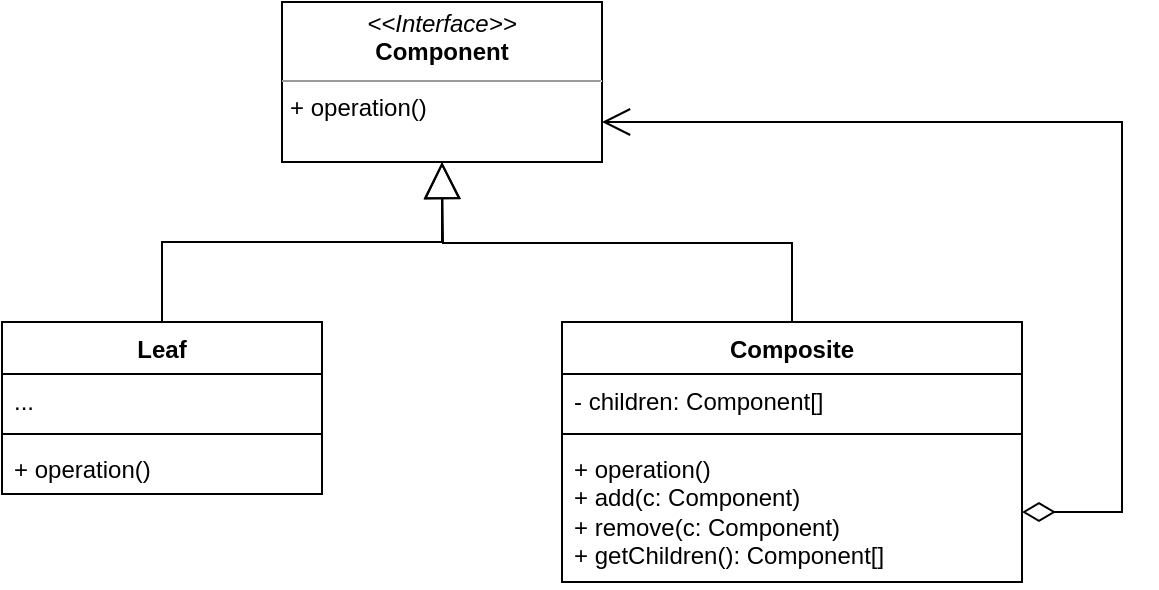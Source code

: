 <mxfile version="21.1.2" type="device">
  <diagram id="C5RBs43oDa-KdzZeNtuy" name="Page-1">
    <mxGraphModel dx="1195" dy="703" grid="1" gridSize="10" guides="1" tooltips="1" connect="1" arrows="1" fold="1" page="1" pageScale="1" pageWidth="827" pageHeight="1169" math="0" shadow="0">
      <root>
        <mxCell id="WIyWlLk6GJQsqaUBKTNV-0" />
        <mxCell id="WIyWlLk6GJQsqaUBKTNV-1" parent="WIyWlLk6GJQsqaUBKTNV-0" />
        <mxCell id="ZhSPIRYdE9ocBG2v9w1E-0" value="&lt;p style=&quot;margin:0px;margin-top:4px;text-align:center;&quot;&gt;&lt;i&gt;&amp;lt;&amp;lt;Interface&amp;gt;&amp;gt;&lt;/i&gt;&lt;br&gt;&lt;b&gt;Component&lt;/b&gt;&lt;/p&gt;&lt;hr size=&quot;1&quot;&gt;&lt;p style=&quot;margin:0px;margin-left:4px;&quot;&gt;&lt;/p&gt;&lt;p style=&quot;margin:0px;margin-left:4px;&quot;&gt;+ operation()&lt;br&gt;&lt;br&gt;&lt;/p&gt;" style="verticalAlign=top;align=left;overflow=fill;fontSize=12;fontFamily=Helvetica;html=1;whiteSpace=wrap;" vertex="1" parent="WIyWlLk6GJQsqaUBKTNV-1">
          <mxGeometry x="260" y="80" width="160" height="80" as="geometry" />
        </mxCell>
        <mxCell id="ZhSPIRYdE9ocBG2v9w1E-1" value="Composite" style="swimlane;fontStyle=1;align=center;verticalAlign=top;childLayout=stackLayout;horizontal=1;startSize=26;horizontalStack=0;resizeParent=1;resizeParentMax=0;resizeLast=0;collapsible=1;marginBottom=0;whiteSpace=wrap;html=1;" vertex="1" parent="WIyWlLk6GJQsqaUBKTNV-1">
          <mxGeometry x="400" y="240" width="230" height="130" as="geometry" />
        </mxCell>
        <mxCell id="ZhSPIRYdE9ocBG2v9w1E-2" value="- children:&amp;nbsp;&lt;span style=&quot;border-color: var(--border-color); text-align: center;&quot;&gt;Component[]&lt;/span&gt;" style="text;strokeColor=none;fillColor=none;align=left;verticalAlign=top;spacingLeft=4;spacingRight=4;overflow=hidden;rotatable=0;points=[[0,0.5],[1,0.5]];portConstraint=eastwest;whiteSpace=wrap;html=1;" vertex="1" parent="ZhSPIRYdE9ocBG2v9w1E-1">
          <mxGeometry y="26" width="230" height="26" as="geometry" />
        </mxCell>
        <mxCell id="ZhSPIRYdE9ocBG2v9w1E-3" value="" style="line;strokeWidth=1;fillColor=none;align=left;verticalAlign=middle;spacingTop=-1;spacingLeft=3;spacingRight=3;rotatable=0;labelPosition=right;points=[];portConstraint=eastwest;strokeColor=inherit;" vertex="1" parent="ZhSPIRYdE9ocBG2v9w1E-1">
          <mxGeometry y="52" width="230" height="8" as="geometry" />
        </mxCell>
        <mxCell id="ZhSPIRYdE9ocBG2v9w1E-4" value="+ operation()&lt;br&gt;+ add(c: Component)&lt;br&gt;+ remove(c: Component)&lt;br&gt;+ getChildren(): Component[]" style="text;strokeColor=none;fillColor=none;align=left;verticalAlign=top;spacingLeft=4;spacingRight=4;overflow=hidden;rotatable=0;points=[[0,0.5],[1,0.5]];portConstraint=eastwest;whiteSpace=wrap;html=1;" vertex="1" parent="ZhSPIRYdE9ocBG2v9w1E-1">
          <mxGeometry y="60" width="230" height="70" as="geometry" />
        </mxCell>
        <mxCell id="ZhSPIRYdE9ocBG2v9w1E-5" value="Leaf" style="swimlane;fontStyle=1;align=center;verticalAlign=top;childLayout=stackLayout;horizontal=1;startSize=26;horizontalStack=0;resizeParent=1;resizeParentMax=0;resizeLast=0;collapsible=1;marginBottom=0;whiteSpace=wrap;html=1;" vertex="1" parent="WIyWlLk6GJQsqaUBKTNV-1">
          <mxGeometry x="120" y="240" width="160" height="86" as="geometry" />
        </mxCell>
        <mxCell id="ZhSPIRYdE9ocBG2v9w1E-6" value="..." style="text;strokeColor=none;fillColor=none;align=left;verticalAlign=top;spacingLeft=4;spacingRight=4;overflow=hidden;rotatable=0;points=[[0,0.5],[1,0.5]];portConstraint=eastwest;whiteSpace=wrap;html=1;" vertex="1" parent="ZhSPIRYdE9ocBG2v9w1E-5">
          <mxGeometry y="26" width="160" height="26" as="geometry" />
        </mxCell>
        <mxCell id="ZhSPIRYdE9ocBG2v9w1E-7" value="" style="line;strokeWidth=1;fillColor=none;align=left;verticalAlign=middle;spacingTop=-1;spacingLeft=3;spacingRight=3;rotatable=0;labelPosition=right;points=[];portConstraint=eastwest;strokeColor=inherit;" vertex="1" parent="ZhSPIRYdE9ocBG2v9w1E-5">
          <mxGeometry y="52" width="160" height="8" as="geometry" />
        </mxCell>
        <mxCell id="ZhSPIRYdE9ocBG2v9w1E-8" value="+ operation()" style="text;strokeColor=none;fillColor=none;align=left;verticalAlign=top;spacingLeft=4;spacingRight=4;overflow=hidden;rotatable=0;points=[[0,0.5],[1,0.5]];portConstraint=eastwest;whiteSpace=wrap;html=1;" vertex="1" parent="ZhSPIRYdE9ocBG2v9w1E-5">
          <mxGeometry y="60" width="160" height="26" as="geometry" />
        </mxCell>
        <mxCell id="ZhSPIRYdE9ocBG2v9w1E-10" value="" style="endArrow=block;endSize=16;endFill=0;html=1;rounded=0;edgeStyle=orthogonalEdgeStyle;entryX=0.5;entryY=1;entryDx=0;entryDy=0;exitX=0.5;exitY=0;exitDx=0;exitDy=0;" edge="1" parent="WIyWlLk6GJQsqaUBKTNV-1" source="ZhSPIRYdE9ocBG2v9w1E-5" target="ZhSPIRYdE9ocBG2v9w1E-0">
          <mxGeometry width="160" relative="1" as="geometry">
            <mxPoint x="130" y="450" as="sourcePoint" />
            <mxPoint x="290" y="450" as="targetPoint" />
          </mxGeometry>
        </mxCell>
        <mxCell id="ZhSPIRYdE9ocBG2v9w1E-11" value="" style="endArrow=block;endSize=16;endFill=0;html=1;rounded=0;edgeStyle=orthogonalEdgeStyle;exitX=0.5;exitY=0;exitDx=0;exitDy=0;" edge="1" parent="WIyWlLk6GJQsqaUBKTNV-1" source="ZhSPIRYdE9ocBG2v9w1E-1">
          <mxGeometry width="160" relative="1" as="geometry">
            <mxPoint x="190" y="470" as="sourcePoint" />
            <mxPoint x="340" y="160" as="targetPoint" />
          </mxGeometry>
        </mxCell>
        <mxCell id="ZhSPIRYdE9ocBG2v9w1E-12" value="" style="endArrow=open;html=1;endSize=12;startArrow=diamondThin;startSize=14;startFill=0;edgeStyle=orthogonalEdgeStyle;align=left;verticalAlign=bottom;rounded=0;exitX=1;exitY=0.5;exitDx=0;exitDy=0;entryX=1;entryY=0.75;entryDx=0;entryDy=0;" edge="1" parent="WIyWlLk6GJQsqaUBKTNV-1" source="ZhSPIRYdE9ocBG2v9w1E-4" target="ZhSPIRYdE9ocBG2v9w1E-0">
          <mxGeometry x="-1" y="3" relative="1" as="geometry">
            <mxPoint x="280" y="420" as="sourcePoint" />
            <mxPoint x="440" y="420" as="targetPoint" />
            <Array as="points">
              <mxPoint x="680" y="335" />
              <mxPoint x="680" y="140" />
            </Array>
            <mxPoint as="offset" />
          </mxGeometry>
        </mxCell>
      </root>
    </mxGraphModel>
  </diagram>
</mxfile>
